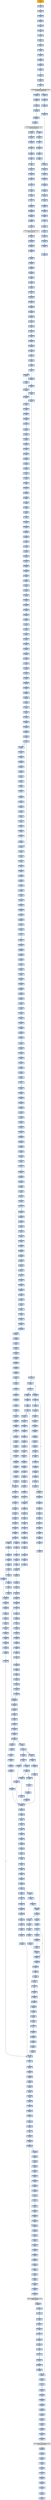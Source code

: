 strict digraph G {
	graph [bgcolor=transparent,
		name=G
	];
	node [color=lightsteelblue,
		fillcolor=lightsteelblue,
		shape=rectangle,
		style=filled
	];
	"0x006bb996"	[label="0x006bb996
movl"];
	"0x006bb99c"	[label="0x006bb99c
incl"];
	"0x006bb996" -> "0x006bb99c"	[color="#000000"];
	"0x006bbe36"	[label="0x006bbe36
movl"];
	"0x006bbe39"	[label="0x006bbe39
movl"];
	"0x006bbe36" -> "0x006bbe39"	[color="#000000"];
	"0x006bb02f"	[label="0x006bb02f
jne"];
	"0x006bb035"	[label="0x006bb035
leal"];
	"0x006bb02f" -> "0x006bb035"	[color="#000000",
		label=F];
	"0x006bba16"	[label="0x006bba16
movb"];
	"0x006bba19"	[label="0x006bba19
movl"];
	"0x006bba16" -> "0x006bba19"	[color="#000000"];
	"0x006bbee9"	[label="0x006bbee9
movl"];
	"0x006bbeec"	[label="0x006bbeec
subl"];
	"0x006bbee9" -> "0x006bbeec"	[color="#000000"];
	GETMODULEHANDLEA_KERNEL32_DLL	[color=lightgrey,
		fillcolor=lightgrey,
		label="GETMODULEHANDLEA_KERNEL32_DLL
GETMODULEHANDLEA"];
	"0x006bb042"	[label="0x006bb042
movl"];
	GETMODULEHANDLEA_KERNEL32_DLL -> "0x006bb042"	[color="#000000"];
	"0x006bb287"	[label="0x006bb287
testl"];
	GETMODULEHANDLEA_KERNEL32_DLL -> "0x006bb287"	[color="#000000"];
	"0x006bb8b3"	[label="0x006bb8b3
movl"];
	"0x006bb8b7"	[label="0x006bb8b7
ja"];
	"0x006bb8b3" -> "0x006bb8b7"	[color="#000000"];
	"0x006bb153"	[label="0x006bb153
popl"];
	"0x006bb154"	[label="0x006bb154
popl"];
	"0x006bb153" -> "0x006bb154"	[color="#000000"];
	"0x006bba96"	[label="0x006bba96
call"];
	"0x006bbcf2"	[label="0x006bbcf2
call"];
	"0x006bba96" -> "0x006bbcf2"	[color="#000000"];
	"0x006bb1c0"	[label="0x006bb1c0
movl"];
	"0x006bb1c6"	[label="0x006bb1c6
subl"];
	"0x006bb1c0" -> "0x006bb1c6"	[color="#000000"];
	"0x006bb0b7"	[label="0x006bb0b7
pushl"];
	"0x006bb0bc"	[label="0x006bb0bc
pushl"];
	"0x006bb0b7" -> "0x006bb0bc"	[color="#000000"];
	"0x006bb986"	[label="0x006bb986
xorl"];
	"0x006bb988"	[label="0x006bb988
movb"];
	"0x006bb986" -> "0x006bb988"	[color="#000000"];
	"0x006bb9c7"	[label="0x006bb9c7
movl"];
	"0x006bb9c9"	[label="0x006bb9c9
movl"];
	"0x006bb9c7" -> "0x006bb9c9"	[color="#000000"];
	"0x006bb7a4"	[label="0x006bb7a4
pushl"];
	"0x006bb7a5"	[label="0x006bb7a5
movl"];
	"0x006bb7a4" -> "0x006bb7a5"	[color="#000000"];
	VIRTUALPROTECT_KERNEL32_DLL	[color=lightgrey,
		fillcolor=lightgrey,
		label="VIRTUALPROTECT_KERNEL32_DLL
VIRTUALPROTECT"];
	"0x006bb3ff"	[label="0x006bb3ff
popl"];
	VIRTUALPROTECT_KERNEL32_DLL -> "0x006bb3ff"	[color="#000000"];
	"0x006bba22"	[label="0x006bba22
cmpl"];
	"0x006bba25"	[label="0x006bba25
sbbl"];
	"0x006bba22" -> "0x006bba25"	[color="#000000"];
	"0x006bb1a8"	[label="0x006bb1a8
movl"];
	"0x006bb1ae"	[label="0x006bb1ae
orl"];
	"0x006bb1a8" -> "0x006bb1ae"	[color="#000000"];
	"0x006bb9c2"	[label="0x006bb9c2
incl"];
	"0x006bb9c3"	[label="0x006bb9c3
movb"];
	"0x006bb9c2" -> "0x006bb9c3"	[color="#000000"];
	"0x006bbaf7"	[label="0x006bbaf7
popl"];
	"0x006bbaf8"	[label="0x006bbaf8
popl"];
	"0x006bbaf7" -> "0x006bbaf8"	[color="#000000"];
	"0x006bbb06"	[label="0x006bbb06
movl"];
	"0x006bbb08"	[label="0x006bbb08
movl"];
	"0x006bbb06" -> "0x006bbb08"	[color="#000000"];
	"0x006bbb74"	[label="0x006bbb74
movl"];
	"0x006bbb76"	[label="0x006bbb76
call"];
	"0x006bbb74" -> "0x006bbb76"	[color="#000000"];
	"0x006bbaab"	[label="0x006bbaab
shll"];
	"0x006bbaad"	[label="0x006bbaad
addl"];
	"0x006bbaab" -> "0x006bbaad"	[color="#000000"];
	"0x006bbee4"	[label="0x006bbee4
movl"];
	"0x006bbee4" -> "0x006bbee9"	[color="#000000"];
	"0x006bb055"	[label="0x006bb055
stosl"];
	"0x006bb056"	[label="0x006bb056
movb"];
	"0x006bb055" -> "0x006bb056"	[color="#000000"];
	"0x006bb949"	[label="0x006bb949
je"];
	"0x006bb95a"	[label="0x006bb95a
movl"];
	"0x006bb949" -> "0x006bb95a"	[color="#000000",
		label=T];
	"0x006bbf57"	[label="0x006bbf57
movl"];
	"0x006bbf5b"	[label="0x006bbf5b
addl"];
	"0x006bbf57" -> "0x006bbf5b"	[color="#000000"];
	"0x006bbaf9"	[label="0x006bbaf9
addl"];
	"0x006bbafe"	[label="0x006bbafe
popl"];
	"0x006bbaf9" -> "0x006bbafe"	[color="#000000"];
	"0x006bb974"	[label="0x006bb974
movl"];
	"0x006bb97a"	[label="0x006bb97a
andl"];
	"0x006bb974" -> "0x006bb97a"	[color="#000000"];
	"0x006bbf82"	[label="0x006bbf82
popl"];
	"0x006bbf83"	[label="0x006bbf83
movb"];
	"0x006bbf82" -> "0x006bbf83"	[color="#000000"];
	"0x006bb7c4"	[label="0x006bb7c4
movl"];
	"0x006bb7c7"	[label="0x006bb7c7
movl"];
	"0x006bb7c4" -> "0x006bb7c7"	[color="#000000"];
	"0x006bbe20"	[label="0x006bbe20
testb"];
	"0x006bbe22"	[label="0x006bbe22
movl"];
	"0x006bbe20" -> "0x006bbe22"	[color="#000000"];
	"0x006bba71"	[label="0x006bba71
movl"];
	"0x006bba75"	[label="0x006bba75
addl"];
	"0x006bba71" -> "0x006bba75"	[color="#000000"];
	VIRTUALFREE_KERNEL32_DLL	[color=lightgrey,
		fillcolor=lightgrey,
		label="VIRTUALFREE_KERNEL32_DLL
VIRTUALFREE"];
	VIRTUALFREE_KERNEL32_DLL -> "0x006bb1a8"	[color="#000000"];
	"0x006bba00"	[label="0x006bba00
andl"];
	"0x006bba05"	[label="0x006bba05
cmpl"];
	"0x006bba00" -> "0x006bba05"	[color="#000000"];
	"0x006bb17c"	[label="0x006bb17c
pushl"];
	"0x006bb181"	[label="0x006bb181
pushl"];
	"0x006bb17c" -> "0x006bb181"	[color="#000000"];
	"0x006bb8e0"	[label="0x006bb8e0
movl"];
	"0x006bb8e6"	[label="0x006bb8e6
shrl"];
	"0x006bb8e0" -> "0x006bb8e6"	[color="#000000"];
	"0x006bb91a"	[label="0x006bb91a
movl"];
	"0x006bb91e"	[label="0x006bb91e
movl"];
	"0x006bb91a" -> "0x006bb91e"	[color="#000000"];
	"0x006bbb6d"	[label="0x006bbb6d
pushl"];
	"0x006bbb6e"	[label="0x006bbb6e
leal"];
	"0x006bbb6d" -> "0x006bbb6e"	[color="#000000"];
	"0x006bbb57"	[label="0x006bbb57
movl"];
	"0x006bbb59"	[label="0x006bbb59
stosb"];
	"0x006bbb57" -> "0x006bbb59"	[color="#000000"];
	"0x006bbb69"	[label="0x006bbb69
pushl"];
	"0x006bbb6a"	[label="0x006bbb6a
movl"];
	"0x006bbb69" -> "0x006bbb6a"	[color="#000000"];
	"0x006bba6f"	[label="0x006bba6f
shrl"];
	"0x006bba6f" -> "0x006bba71"	[color="#000000"];
	"0x006bbb24"	[label="0x006bbb24
movl"];
	"0x006bbb2a"	[label="0x006bbb2a
movl"];
	"0x006bbb24" -> "0x006bbb2a"	[color="#000000"];
	"0x006bbab0"	[label="0x006bbab0
cmpl"];
	"0x006bbab3"	[label="0x006bbab3
jb"];
	"0x006bbab0" -> "0x006bbab3"	[color="#000000"];
	"0x006bbac2"	[label="0x006bbac2
call"];
	"0x006bb80f"	[label="0x006bb80f
movl"];
	"0x006bbac2" -> "0x006bb80f"	[color="#000000"];
	"0x006bbcc3"	[label="0x006bbcc3
jne"];
	"0x006bbccd"	[label="0x006bbccd
movb"];
	"0x006bbcc3" -> "0x006bbccd"	[color="#000000",
		label=T];
	"0x006bbcc5"	[label="0x006bbcc5
incl"];
	"0x006bbcc3" -> "0x006bbcc5"	[color="#000000",
		label=F];
	"0x006bb994"	[label="0x006bb994
movl"];
	"0x006bb994" -> "0x006bb996"	[color="#000000"];
	"0x006bb106"	[label="0x006bb106
jne"];
	"0x006bb155"	[label="0x006bb155
jmp"];
	"0x006bb106" -> "0x006bb155"	[color="#000000",
		label=T];
	"0x006bb108"	[label="0x006bb108
incb"];
	"0x006bb106" -> "0x006bb108"	[color="#000000",
		label=F];
	"0x006bb0a1"	[label="0x006bb0a1
leal"];
	"0x006bb0a7"	[label="0x006bb0a7
cmpl"];
	"0x006bb0a1" -> "0x006bb0a7"	[color="#000000"];
	"0x006bb048"	[label="0x006bb048
movl"];
	"0x006bb04a"	[label="0x006bb04a
leal"];
	"0x006bb048" -> "0x006bb04a"	[color="#000000"];
	"0x006bba20"	[label="0x006bba20
jae"];
	"0x006bba20" -> "0x006bba22"	[color="#000000",
		label=F];
	"0x006bba2c"	[label="0x006bba2c
cmpl"];
	"0x006bba20" -> "0x006bba2c"	[color="#000000",
		label=T];
	"0x006bb7e7"	[label="0x006bb7e7
popl"];
	"0x006bb7e8"	[label="0x006bb7e8
movl"];
	"0x006bb7e7" -> "0x006bb7e8"	[color="#000000"];
	"0x006bb8fa"	[label="0x006bb8fa
movl"];
	"0x006bb8fe"	[label="0x006bb8fe
movl"];
	"0x006bb8fa" -> "0x006bb8fe"	[color="#000000"];
	"0x006bb292"	[label="0x006bb292
movl"];
	"0x006bb298"	[label="0x006bb298
movl"];
	"0x006bb292" -> "0x006bb298"	[color="#000000"];
	"0x006bbce7"	[label="0x006bbce7
popl"];
	"0x006bbce8"	[label="0x006bbce8
movb"];
	"0x006bbce7" -> "0x006bbce8"	[color="#000000"];
	"0x006bba7d"	[label="0x006bba7d
popl"];
	"0x006bba7e"	[label="0x006bba7e
popl"];
	"0x006bba7d" -> "0x006bba7e"	[color="#000000"];
	"0x006bbf1c"	[label="0x006bbf1c
movl"];
	"0x006bbf22"	[label="0x006bbf22
leal"];
	"0x006bbf1c" -> "0x006bbf22"	[color="#000000"];
	"0x006bbec6"	[label="0x006bbec6
movl"];
	"0x006bbec8"	[label="0x006bbec8
cmpl"];
	"0x006bbec6" -> "0x006bbec8"	[color="#000000"];
	"0x006bba85"	[label="0x006bba85
pushl"];
	"0x006bba86"	[label="0x006bba86
pushl"];
	"0x006bba85" -> "0x006bba86"	[color="#000000"];
	"0x006bb8bd"	[label="0x006bb8bd
movl"];
	"0x006bb8b7" -> "0x006bb8bd"	[color="#000000",
		label=F];
	"0x006bb7db"	[label="0x006bb7db
movl"];
	"0x006bb7de"	[label="0x006bb7de
movl"];
	"0x006bb7db" -> "0x006bb7de"	[color="#000000"];
	"0x006bb0b0"	[label="0x006bb0b0
pushl"];
	"0x006bb0b2"	[label="0x006bb0b2
pushl"];
	"0x006bb0b0" -> "0x006bb0b2"	[color="#000000"];
	"0x006bb7ae"	[label="0x006bb7ae
cmpl"];
	"0x006bb7b1"	[label="0x006bb7b1
jb"];
	"0x006bb7ae" -> "0x006bb7b1"	[color="#000000"];
	"0x006bb87e"	[label="0x006bb87e
movl"];
	"0x006bb882"	[label="0x006bb882
movl"];
	"0x006bb87e" -> "0x006bb882"	[color="#000000"];
	"0x006bbf2b"	[label="0x006bbf2b
movl"];
	"0x006bbf31"	[label="0x006bbf31
movl"];
	"0x006bbf2b" -> "0x006bbf31"	[color="#000000"];
	"0x006bbeb2"	[label="0x006bbeb2
movl"];
	"0x006bbeb5"	[label="0x006bbeb5
movl"];
	"0x006bbeb2" -> "0x006bbeb5"	[color="#000000"];
	"0x006bb888"	[label="0x006bb888
movl"];
	"0x006bb88c"	[label="0x006bb88c
xorl"];
	"0x006bb888" -> "0x006bb88c"	[color="#000000"];
	"0x006bbe58"	[label="0x006bbe58
orl"];
	"0x006bbe5a"	[label="0x006bbe5a
movl"];
	"0x006bbe58" -> "0x006bbe5a"	[color="#000000"];
	"0x006bb1ba"	[label="0x006bb1ba
movl"];
	"0x006bb1ba" -> "0x006bb1c0"	[color="#000000"];
	"0x006bb0aa"	[label="0x006bb0aa
je"];
	"0x006bb0a7" -> "0x006bb0aa"	[color="#000000"];
	"0x006bbce5"	[label="0x006bbce5
popl"];
	"0x006bbce6"	[label="0x006bbce6
popl"];
	"0x006bbce5" -> "0x006bbce6"	[color="#000000"];
	"0x006bbf51"	[label="0x006bbf51
movl"];
	"0x006bbf53"	[label="0x006bbf53
cmpl"];
	"0x006bbf51" -> "0x006bbf53"	[color="#000000"];
	"0x006bb2ac"	[label="0x006bb2ac
jne"];
	"0x006bb2b1"	[label="0x006bb2b1
addl"];
	"0x006bb2ac" -> "0x006bb2b1"	[color="#000000",
		label=T];
	"0x006bb7b9"	[label="0x006bb7b9
movl"];
	"0x006bb7bb"	[label="0x006bb7bb
movb"];
	"0x006bb7b9" -> "0x006bb7bb"	[color="#000000"];
	"0x006bb8f4"	[label="0x006bb8f4
movb"];
	"0x006bb8f6"	[label="0x006bb8f6
movl"];
	"0x006bb8f4" -> "0x006bb8f6"	[color="#000000"];
	"0x006bbf63"	[label="0x006bbf63
jmp"];
	"0x006bbf70"	[label="0x006bbf70
cmpl"];
	"0x006bbf63" -> "0x006bbf70"	[color="#000000"];
	"0x006bbb5a"	[label="0x006bbb5a
call"];
	"0x006bbb63"	[label="0x006bbb63
subl"];
	"0x006bbb5a" -> "0x006bbb63"	[color="#000000"];
	"0x006bb2be"	[label="0x006bb2be
addl"];
	"0x006bb2c0"	[label="0x006bb2c0
addl"];
	"0x006bb2be" -> "0x006bb2c0"	[color="#000000"];
	"0x006bb96d"	[label="0x006bb96d
movb"];
	"0x006bb970"	[label="0x006bb970
testb"];
	"0x006bb96d" -> "0x006bb970"	[color="#000000"];
	"0x006bbf3d"	[label="0x006bbf3d
incl"];
	"0x006bbf3e"	[label="0x006bbf3e
leal"];
	"0x006bbf3d" -> "0x006bbf3e"	[color="#000000"];
	"0x006bb89e"	[label="0x006bb89e
leal"];
	"0x006bb8a1"	[label="0x006bb8a1
movl"];
	"0x006bb89e" -> "0x006bb8a1"	[color="#000000"];
	"0x006bb2f1"	[label="0x006bb2f1
jne"];
	"0x006bb365"	[label="0x006bb365
movl"];
	"0x006bb2f1" -> "0x006bb365"	[color="#000000",
		label=T];
	"0x006bb400"	[label="0x006bb400
movl"];
	"0x006bb405"	[label="0x006bb405
pushl"];
	"0x006bb400" -> "0x006bb405"	[color="#000000"];
	"0x006bbcea"	[label="0x006bbcea
popl"];
	"0x006bbce8" -> "0x006bbcea"	[color="#000000"];
	"0x006bb10e"	[label="0x006bb10e
pushl"];
	"0x006bb10f"	[label="0x006bb10f
pushl"];
	"0x006bb10e" -> "0x006bb10f"	[color="#000000"];
	"0x006bbf85"	[label="0x006bbf85
popl"];
	"0x006bbf86"	[label="0x006bbf86
addl"];
	"0x006bbf85" -> "0x006bbf86"	[color="#000000"];
	"0x006bba8b"	[label="0x006bba8b
xorl"];
	"0x006bba8d"	[label="0x006bba8d
leal"];
	"0x006bba8b" -> "0x006bba8d"	[color="#000000"];
	"0x006bb3ff" -> "0x006bb400"	[color="#000000"];
	"0x006bbce3"	[label="0x006bbce3
repz"];
	"0x006bbce3" -> "0x006bbce5"	[color="#000000"];
	"0x006bbb63" -> "0x006bbb69"	[color="#000000"];
	"0x006bb98b"	[label="0x006bb98b
movl"];
	"0x006bb98f"	[label="0x006bb98f
leal"];
	"0x006bb98b" -> "0x006bb98f"	[color="#000000"];
	"0x006bbb43"	[label="0x006bbb43
movl"];
	"0x006bbb49"	[label="0x006bbb49
movl"];
	"0x006bbb43" -> "0x006bbb49"	[color="#000000"];
	"0x006bb726"	[label="0x006bb726
movl"];
	"0x006bb729"	[label="0x006bb729
addl"];
	"0x006bb726" -> "0x006bb729"	[color="#000000"];
	"0x006bb9a1"	[label="0x006bb9a1
popl"];
	"0x006bb9a2"	[label="0x006bb9a2
popl"];
	"0x006bb9a1" -> "0x006bb9a2"	[color="#000000"];
	"0x006bb7d4"	[label="0x006bb7d4
orl"];
	"0x006bb7d6"	[label="0x006bb7d6
movl"];
	"0x006bb7d4" -> "0x006bb7d6"	[color="#000000"];
	"0x006bbe7d"	[label="0x006bbe7d
movl"];
	"0x006bbe80"	[label="0x006bbe80
subl"];
	"0x006bbe7d" -> "0x006bbe80"	[color="#000000"];
	"0x006bb7be"	[label="0x006bb7be
movb"];
	"0x006bb7c2"	[label="0x006bb7c2
movl"];
	"0x006bb7be" -> "0x006bb7c2"	[color="#000000"];
	"0x006bb40c"	[label="0x006bb40c
popl"];
	"0x006bb40d"	[label="0x006bb40d
orl"];
	"0x006bb40c" -> "0x006bb40d"	[color="#000000"];
	"0x006bb04f"	[label="0x006bb04f
call"];
	GETPROCADDRESS_KERNEL32_DLL	[color=lightgrey,
		fillcolor=lightgrey,
		label="GETPROCADDRESS_KERNEL32_DLL
GETPROCADDRESS"];
	"0x006bb04f" -> GETPROCADDRESS_KERNEL32_DLL	[color="#000000"];
	"0x006bbf81"	[label="0x006bbf81
popl"];
	"0x006bbf81" -> "0x006bbf82"	[color="#000000"];
	"0x006bb7e0"	[label="0x006bb7e0
movl"];
	"0x006bb7de" -> "0x006bb7e0"	[color="#000000"];
	"0x006bb2c6"	[label="0x006bb2c6
testl"];
	"0x006bb2c8"	[label="0x006bb2c8
je"];
	"0x006bb2c6" -> "0x006bb2c8"	[color="#000000"];
	"0x006bb001"	[color=lightgrey,
		fillcolor=orange,
		label="0x006bb001
pusha"];
	"0x006bb002"	[label="0x006bb002
call"];
	"0x006bb001" -> "0x006bb002"	[color="#000000"];
	"0x006bbea8"	[label="0x006bbea8
shll"];
	"0x006bbeab"	[label="0x006bbeab
movb"];
	"0x006bbea8" -> "0x006bbeab"	[color="#000000"];
	"0x006bb875"	[label="0x006bb875
movl"];
	"0x006bb877"	[label="0x006bb877
jb"];
	"0x006bb875" -> "0x006bb877"	[color="#000000"];
	"0x006bb9d9"	[label="0x006bb9d9
orl"];
	"0x006bb9db"	[label="0x006bb9db
movl"];
	"0x006bb9d9" -> "0x006bb9db"	[color="#000000"];
	"0x006bb416"	[label="0x006bb416
jne"];
	"0x006bb420"	[label="0x006bb420
pushl"];
	"0x006bb416" -> "0x006bb420"	[color="#000000",
		label=T];
	"0x006bbebc"	[label="0x006bbebc
andl"];
	"0x006bbec1"	[label="0x006bbec1
addl"];
	"0x006bbebc" -> "0x006bbec1"	[color="#000000"];
	"0x006bb022"	[label="0x006bb022
cmpl"];
	"0x006bb029"	[label="0x006bb029
movl"];
	"0x006bb022" -> "0x006bb029"	[color="#000000"];
	"0x006bb0e8"	[label="0x006bb0e8
pushl"];
	"0x006bb0e9"	[label="0x006bb0e9
movl"];
	"0x006bb0e8" -> "0x006bb0e9"	[color="#000000"];
	"0x006bbe82"	[label="0x006bbe82
andl"];
	"0x006bbe80" -> "0x006bbe82"	[color="#000000"];
	"0x006bb406"	[label="0x006bb406
addl"];
	"0x006bb406" -> "0x006bb40c"	[color="#000000"];
	"0x006bb415"	[label="0x006bb415
popa"];
	"0x006bb415" -> "0x006bb416"	[color="#000000"];
	"0x006bbe74"	[label="0x006bbe74
addl"];
	"0x006bbe76"	[label="0x006bbe76
shrl"];
	"0x006bbe74" -> "0x006bbe76"	[color="#000000"];
	"0x006bb11d"	[label="0x006bb11d
xorl"];
	"0x006bb11f"	[label="0x006bb11f
orl"];
	"0x006bb11d" -> "0x006bb11f"	[color="#000000"];
	"0x006bb1b0"	[label="0x006bb1b0
je"];
	"0x006bb1ae" -> "0x006bb1b0"	[color="#000000"];
	"0x006bb72f"	[label="0x006bb72f
ret"];
	"0x006bb101"	[label="0x006bb101
movb"];
	"0x006bb72f" -> "0x006bb101"	[color="#000000"];
	"0x006bbcda"	[label="0x006bbcda
leal"];
	"0x006bbcde"	[label="0x006bbcde
movl"];
	"0x006bbcda" -> "0x006bbcde"	[color="#000000"];
	"0x006bbd38"	[label="0x006bbd38
movl"];
	"0x006bbd3a"	[label="0x006bbd3a
incl"];
	"0x006bbd38" -> "0x006bbd3a"	[color="#000000"];
	"0x006bbf61"	[label="0x006bbf61
movl"];
	"0x006bbf61" -> "0x006bbf63"	[color="#000000"];
	"0x006bb7c2" -> "0x006bb7c4"	[color="#000000"];
	"0x006bba84"	[label="0x006bba84
pushl"];
	"0x006bba84" -> "0x006bba85"	[color="#000000"];
	"0x006bbf55"	[label="0x006bbf55
jb"];
	"0x006bbf53" -> "0x006bbf55"	[color="#000000"];
	"0x006bbef5"	[label="0x006bbef5
addl"];
	"0x006bbef7"	[label="0x006bbef7
cmpl"];
	"0x006bbef5" -> "0x006bbef7"	[color="#000000"];
	"0x006bb015"	[label="0x006bb015
movl"];
	"0x006bb01a"	[label="0x006bb01a
addl"];
	"0x006bb015" -> "0x006bb01a"	[color="#000000"];
	"0x006bbf5d"	[label="0x006bbf5d
movl"];
	"0x006bbf5d" -> "0x006bbf61"	[color="#000000"];
	"0x006bbede"	[label="0x006bbede
subl"];
	"0x006bbee0"	[label="0x006bbee0
addl"];
	"0x006bbede" -> "0x006bbee0"	[color="#000000"];
	"0x006bb7bd"	[label="0x006bb7bd
incl"];
	"0x006bb7bb" -> "0x006bb7bd"	[color="#000000"];
	"0x006bb9a3"	[label="0x006bb9a3
popl"];
	"0x006bb9a2" -> "0x006bb9a3"	[color="#000000"];
	"0x006bb375"	[label="0x006bb375
movl"];
	"0x006bb378"	[label="0x006bb378
movl"];
	"0x006bb375" -> "0x006bb378"	[color="#000000"];
	"0x006bbee2"	[label="0x006bbee2
shrl"];
	"0x006bbee2" -> "0x006bbee4"	[color="#000000"];
	"0x006bba7f"	[label="0x006bba7f
movl"];
	"0x006bba82"	[label="0x006bba82
popl"];
	"0x006bba7f" -> "0x006bba82"	[color="#000000"];
	"0x006bb7d9"	[label="0x006bb7d9
addl"];
	"0x006bb7d9" -> "0x006bb7db"	[color="#000000"];
	"0x006bb37b"	[label="0x006bb37b
addl"];
	"0x006bb37e"	[label="0x006bb37e
movl"];
	"0x006bb37b" -> "0x006bb37e"	[color="#000000"];
	"0x006bb26f"	[label="0x006bb26f
addl"];
	"0x006bb271"	[label="0x006bb271
movl"];
	"0x006bb26f" -> "0x006bb271"	[color="#000000"];
	"0x006bbe42"	[label="0x006bbe42
movb"];
	"0x006bbe46"	[label="0x006bbe46
movl"];
	"0x006bbe42" -> "0x006bbe46"	[color="#000000"];
	"0x006bb872"	[label="0x006bb872
incl"];
	"0x006bb873"	[label="0x006bb873
cmpl"];
	"0x006bb872" -> "0x006bb873"	[color="#000000"];
	"0x006bb274"	[label="0x006bb274
testl"];
	"0x006bb276"	[label="0x006bb276
je"];
	"0x006bb274" -> "0x006bb276"	[color="#000000"];
	"0x006bbb9d"	[label="0x006bbb9d
cmpl"];
	"0x006bbba0"	[label="0x006bbba0
jb"];
	"0x006bbb9d" -> "0x006bbba0"	[color="#000000"];
	"0x006bb93d"	[label="0x006bb93d
jge"];
	"0x006bb943"	[label="0x006bb943
cmpl"];
	"0x006bb93d" -> "0x006bb943"	[color="#000000",
		label=F];
	"0x006bb853"	[label="0x006bb853
repz"];
	"0x006bb855"	[label="0x006bb855
movl"];
	"0x006bb853" -> "0x006bb855"	[color="#000000"];
	"0x006bbbc7"	[label="0x006bbbc7
call"];
	"0x006bb9b0"	[label="0x006bb9b0
pushl"];
	"0x006bbbc7" -> "0x006bb9b0"	[color="#000000"];
	"0x006bbbb4"	[label="0x006bbbb4
testb"];
	"0x006bbbb6"	[label="0x006bbbb6
jne"];
	"0x006bbbb4" -> "0x006bbbb6"	[color="#000000"];
	"0x006bbe49"	[label="0x006bbe49
movl"];
	"0x006bbe46" -> "0x006bbe49"	[color="#000000"];
	"0x006bba42"	[label="0x006bba42
jmp"];
	"0x006bba58"	[label="0x006bba58
movl"];
	"0x006bba42" -> "0x006bba58"	[color="#000000"];
	"0x006bb03b"	[label="0x006bb03b
pushl"];
	"0x006bb035" -> "0x006bb03b"	[color="#000000"];
	"0x006bb7b3"	[label="0x006bb7b3
pushl"];
	"0x006bb7b4"	[label="0x006bb7b4
movl"];
	"0x006bb7b3" -> "0x006bb7b4"	[color="#000000"];
	"0x006bb99f"	[label="0x006bb99f
jb"];
	"0x006bb99f" -> "0x006bb9a1"	[color="#000000",
		label=F];
	"0x006bb00b"	[label="0x006bb00b
incl"];
	"0x006bb00c"	[label="0x006bb00c
pushl"];
	"0x006bb00b" -> "0x006bb00c"	[color="#000000"];
	"0x006bb373"	[label="0x006bb373
movl"];
	"0x006bb2c8" -> "0x006bb373"	[color="#000000",
		label=T];
	"0x006bbb32"	[label="0x006bbb32
movl"];
	"0x006bbb37"	[label="0x006bbb37
movl"];
	"0x006bbb32" -> "0x006bbb37"	[color="#000000"];
	"0x006bbf7e"	[label="0x006bbf7e
movl"];
	"0x006bbf80"	[label="0x006bbf80
popl"];
	"0x006bbf7e" -> "0x006bbf80"	[color="#000000"];
	"0x006bbf37"	[label="0x006bbf37
movl"];
	"0x006bbf31" -> "0x006bbf37"	[color="#000000"];
	"0x006bba65"	[label="0x006bba65
movl"];
	"0x006bba6a"	[label="0x006bba6a
subl"];
	"0x006bba65" -> "0x006bba6a"	[color="#000000"];
	"0x006bbcc9"	[label="0x006bbcc9
jb"];
	"0x006bbccb"	[label="0x006bbccb
jmp"];
	"0x006bbcc9" -> "0x006bbccb"	[color="#000000",
		label=F];
	"0x006bb1b0" -> "0x006bb1ba"	[color="#000000",
		label=T];
	"0x006bb6eb"	[label="0x006bb6eb
pushl"];
	"0x006bb6ec"	[label="0x006bb6ec
leal"];
	"0x006bb6eb" -> "0x006bb6ec"	[color="#000000"];
	"0x006bb095"	[label="0x006bb095
je"];
	"0x006bb095" -> "0x006bb0a1"	[color="#000000",
		label=T];
	"0x006bb17b"	[label="0x006bb17b
popl"];
	"0x006bb17b" -> "0x006bb17c"	[color="#000000"];
	"0x006bbe50"	[label="0x006bbe50
andl"];
	"0x006bbe55"	[label="0x006bbe55
addl"];
	"0x006bbe50" -> "0x006bbe55"	[color="#000000"];
	"0x006bbe4c"	[label="0x006bbe4c
movl"];
	"0x006bbe4c" -> "0x006bbe50"	[color="#000000"];
	"0x006bbf6e"	[label="0x006bbf6e
je"];
	"0x006bbf6e" -> "0x006bbf70"	[color="#000000",
		label=F];
	"0x006bb154" -> "0x006bb155"	[color="#000000"];
	"0x006bbab5"	[label="0x006bbab5
movl"];
	"0x006bbab9"	[label="0x006bbab9
leal"];
	"0x006bbab5" -> "0x006bbab9"	[color="#000000"];
	"0x006bb394"	[label="0x006bb394
pushl"];
	"0x006bb395"	[label="0x006bb395
pushl"];
	"0x006bb394" -> "0x006bb395"	[color="#000000"];
	"0x006bbeee"	[label="0x006bbeee
andl"];
	"0x006bbef3"	[label="0x006bbef3
shrl"];
	"0x006bbeee" -> "0x006bbef3"	[color="#000000"];
	"0x006bbf6c"	[label="0x006bbf6c
testb"];
	"0x006bbf6c" -> "0x006bbf6e"	[color="#000000"];
	"0x006bb271" -> "0x006bb274"	[color="#000000"];
	"0x006bb243"	[label="0x006bb243
movl"];
	"0x006bb249"	[label="0x006bb249
movl"];
	"0x006bb243" -> "0x006bb249"	[color="#000000"];
	"0x006bb918"	[label="0x006bb918
repz"];
	"0x006bb918" -> "0x006bb91a"	[color="#000000"];
	"0x006bbaaf"	[label="0x006bbaaf
incl"];
	"0x006bbaaf" -> "0x006bbab0"	[color="#000000"];
	"0x006bbf43"	[label="0x006bbf43
movl"];
	"0x006bbf45"	[label="0x006bbf45
jae"];
	"0x006bbf43" -> "0x006bbf45"	[color="#000000"];
	"0x006bbb3d"	[label="0x006bbb3d
movl"];
	"0x006bbb37" -> "0x006bbb3d"	[color="#000000"];
	"0x006bbf89"	[label="0x006bbf89
ret"];
	"0x006bb718"	[label="0x006bb718
testb"];
	"0x006bbf89" -> "0x006bb718"	[color="#000000"];
	"0x006bb7fd"	[label="0x006bb7fd
andl"];
	"0x006bb802"	[label="0x006bb802
shrl"];
	"0x006bb7fd" -> "0x006bb802"	[color="#000000"];
	"0x006bb806"	[label="0x006bb806
popl"];
	"0x006bb807"	[label="0x006bb807
movl"];
	"0x006bb806" -> "0x006bb807"	[color="#000000"];
	"0x006bbe3c"	[label="0x006bbe3c
shll"];
	"0x006bbe3f"	[label="0x006bbe3f
movb"];
	"0x006bbe3c" -> "0x006bbe3f"	[color="#000000"];
	"0x006bbf4c"	[label="0x006bbf4c
movb"];
	"0x006bbf4e"	[label="0x006bbf4e
movb"];
	"0x006bbf4c" -> "0x006bbf4e"	[color="#000000"];
	"0x006bb8e9"	[label="0x006bb8e9
movl"];
	"0x006bb8eb"	[label="0x006bb8eb
andl"];
	"0x006bb8e9" -> "0x006bb8eb"	[color="#000000"];
	"0x006bbe34"	[label="0x006bbe34
jb"];
	"0x006bbe34" -> "0x006bbe36"	[color="#000000",
		label=F];
	"0x006bbe67"	[label="0x006bbe67
movl"];
	"0x006bbe34" -> "0x006bbe67"	[color="#000000",
		label=T];
	"0x006bb405" -> "0x006bb406"	[color="#000000"];
	"0x006bbecb"	[label="0x006bbecb
movl"];
	"0x006bbec8" -> "0x006bbecb"	[color="#000000"];
	"0x006bb6dc"	[label="0x006bb6dc
movl"];
	"0x006bb6e3"	[label="0x006bb6e3
movl"];
	"0x006bb6dc" -> "0x006bb6e3"	[color="#000000"];
	"0x006bbf03"	[label="0x006bbf03
testl"];
	"0x006bbf05"	[label="0x006bbf05
je"];
	"0x006bbf03" -> "0x006bbf05"	[color="#000000"];
	"0x006bbd32"	[label="0x006bbd32
jae"];
	"0x006bbd34"	[label="0x006bbd34
movl"];
	"0x006bbd32" -> "0x006bbd34"	[color="#000000",
		label=F];
	"0x006bbea2"	[label="0x006bbea2
movl"];
	"0x006bbea5"	[label="0x006bbea5
movl"];
	"0x006bbea2" -> "0x006bbea5"	[color="#000000"];
	"0x006bbd36"	[label="0x006bbd36
movb"];
	"0x006bbd36" -> "0x006bbd38"	[color="#000000"];
	"0x006bb845"	[label="0x006bb845
movl"];
	"0x006bb84b"	[label="0x006bb84b
xorl"];
	"0x006bb845" -> "0x006bb84b"	[color="#000000"];
	"0x006bba07"	[label="0x006bba07
jae"];
	"0x006bba05" -> "0x006bba07"	[color="#000000"];
	"0x006bbe6d"	[label="0x006bbe6d
movl"];
	"0x006bbe72"	[label="0x006bbe72
subl"];
	"0x006bbe6d" -> "0x006bbe72"	[color="#000000"];
	"0x006bb1c8"	[label="0x006bb1c8
je"];
	"0x006bb1c6" -> "0x006bb1c8"	[color="#000000"];
	"0x006bb0f1"	[label="0x006bb0f1
pushl"];
	"0x006bb0f7"	[label="0x006bb0f7
pushl"];
	"0x006bb0f1" -> "0x006bb0f7"	[color="#000000"];
	"0x006bb7fb"	[label="0x006bb7fb
subl"];
	"0x006bb7fb" -> "0x006bb7fd"	[color="#000000"];
	"0x006bbeb8"	[label="0x006bbeb8
movl"];
	"0x006bbeb5" -> "0x006bbeb8"	[color="#000000"];
	"0x006bbe1f"	[label="0x006bbe1f
popl"];
	"0x006bbe1f" -> "0x006bbe20"	[color="#000000"];
	"0x006bb8a9"	[label="0x006bb8a9
shll"];
	"0x006bb8ab"	[label="0x006bb8ab
addl"];
	"0x006bb8a9" -> "0x006bb8ab"	[color="#000000"];
	"0x006bba5d"	[label="0x006bba5d
addl"];
	"0x006bba5f"	[label="0x006bba5f
movl"];
	"0x006bba5d" -> "0x006bba5f"	[color="#000000"];
	"0x006bbeb8" -> "0x006bbebc"	[color="#000000"];
	"0x006bb05b"	[label="0x006bb05b
cmpb"];
	"0x006bb05d"	[label="0x006bb05d
jne"];
	"0x006bb05b" -> "0x006bb05d"	[color="#000000"];
	"0x006bb36e"	[label="0x006bb36e
jmp"];
	"0x006bb2a2"	[label="0x006bb2a2
movl"];
	"0x006bb36e" -> "0x006bb2a2"	[color="#000000"];
	"0x006bbca5"	[label="0x006bbca5
jne"];
	"0x006bbcb2"	[label="0x006bbcb2
movb"];
	"0x006bbca5" -> "0x006bbcb2"	[color="#000000",
		label=T];
	"0x006bb6f0"	[label="0x006bb6f0
call"];
	"0x006bb6ec" -> "0x006bb6f0"	[color="#000000"];
	"0x006bb7f2"	[label="0x006bb7f2
subl"];
	"0x006bb7f4"	[label="0x006bb7f4
shrl"];
	"0x006bb7f2" -> "0x006bb7f4"	[color="#000000"];
	"0x006bbe5c"	[label="0x006bbe5c
cmpl"];
	"0x006bbe5f"	[label="0x006bbe5f
movl"];
	"0x006bbe5c" -> "0x006bbe5f"	[color="#000000"];
	"0x006bbe2b"	[label="0x006bbe2b
movl"];
	"0x006bbe2e"	[label="0x006bbe2e
leal"];
	"0x006bbe2b" -> "0x006bbe2e"	[color="#000000"];
	"0x006bbefc"	[label="0x006bbefc
movl"];
	"0x006bbefc" -> "0x006bbf03"	[color="#000000"];
	"0x006bbb76" -> "0x006bb7a4"	[color="#000000"];
	"0x006bb9a7"	[label="0x006bb9a7
addl"];
	"0x006bb9ad"	[label="0x006bb9ad
ret"];
	"0x006bb9a7" -> "0x006bb9ad"	[color="#000000"];
	"0x006bba27"	[label="0x006bba27
addl"];
	"0x006bba2a"	[label="0x006bba2a
jmp"];
	"0x006bba27" -> "0x006bba2a"	[color="#000000"];
	"0x006bb972"	[label="0x006bb972
je"];
	"0x006bb972" -> "0x006bb996"	[color="#000000",
		label=T];
	"0x006bb972" -> "0x006bb974"	[color="#000000",
		label=F];
	"0x006bbb30"	[label="0x006bbb30
xorl"];
	"0x006bbb2a" -> "0x006bbb30"	[color="#000000"];
	"0x006bb7f6"	[label="0x006bb7f6
movl"];
	"0x006bb7f4" -> "0x006bb7f6"	[color="#000000"];
	"0x006bb915"	[label="0x006bb915
andl"];
	"0x006bb915" -> "0x006bb918"	[color="#000000"];
	"0x006bb00d"	[label="0x006bb00d
ret"];
	"0x006bb00c" -> "0x006bb00d"	[color="#000000"];
	"0x006bb169"	[label="0x006bb169
movl"];
	"0x006bb16f"	[label="0x006bb16f
sarl"];
	"0x006bb169" -> "0x006bb16f"	[color="#000000"];
	"0x006bbf07"	[label="0x006bbf07
movl"];
	"0x006bbf05" -> "0x006bbf07"	[color="#000000",
		label=F];
	"0x006bbf05" -> "0x006bbf37"	[color="#000000",
		label=T];
	"0x006bbee0" -> "0x006bbee2"	[color="#000000"];
	"0x006bb008"	[label="0x006bb008
jmp"];
	"0x006bb00e"	[label="0x006bb00e
call"];
	"0x006bb008" -> "0x006bb00e"	[color="#000000"];
	"0x006bb840"	[label="0x006bb840
movl"];
	"0x006bb840" -> "0x006bb845"	[color="#000000"];
	"0x006bb2c0" -> "0x006bb2c6"	[color="#000000"];
	"0x006bbe29"	[label="0x006bbe29
jb"];
	"0x006bbe29" -> "0x006bbe2b"	[color="#000000",
		label=F];
	"0x006bbe9c"	[label="0x006bbe9c
cmpl"];
	"0x006bbe29" -> "0x006bbe9c"	[color="#000000",
		label=T];
	"0x006bbceb"	[label="0x006bbceb
addl"];
	"0x006bbcf1"	[label="0x006bbcf1
ret"];
	"0x006bbceb" -> "0x006bbcf1"	[color="#000000"];
	"0x006bbb4f"	[label="0x006bbb4f
movl"];
	"0x006bbb49" -> "0x006bbb4f"	[color="#000000"];
	"0x006bbf49"	[label="0x006bbf49
subl"];
	"0x006bbf4b"	[label="0x006bbf4b
incl"];
	"0x006bbf49" -> "0x006bbf4b"	[color="#000000"];
	"0x006bbca3"	[label="0x006bbca3
testb"];
	"0x006bbca3" -> "0x006bbca5"	[color="#000000"];
	"0x006bb970" -> "0x006bb972"	[color="#000000"];
	"0x006bbcd4"	[label="0x006bbcd4
movl"];
	"0x006bbcd4" -> "0x006bbcda"	[color="#000000"];
	"0x006bb9e6"	[label="0x006bb9e6
movl"];
	"0x006bb9e9"	[label="0x006bb9e9
cmpl"];
	"0x006bb9e6" -> "0x006bb9e9"	[color="#000000"];
	"0x006bba14"	[label="0x006bba14
xorl"];
	"0x006bba14" -> "0x006bba16"	[color="#000000"];
	"0x006bba93"	[label="0x006bba93
movl"];
	"0x006bba8d" -> "0x006bba93"	[color="#000000"];
	"0x006bb85c"	[label="0x006bb85c
cmpl"];
	"0x006bb85e"	[label="0x006bb85e
movl"];
	"0x006bb85c" -> "0x006bb85e"	[color="#000000"];
	"0x006bb8f8"	[label="0x006bb8f8
movb"];
	"0x006bb8f6" -> "0x006bb8f8"	[color="#000000"];
	"0x006bbef3" -> "0x006bbef5"	[color="#000000"];
	"0x006bb931"	[label="0x006bb931
movl"];
	"0x006bb935"	[label="0x006bb935
movl"];
	"0x006bb931" -> "0x006bb935"	[color="#000000"];
	"0x006bbf4b" -> "0x006bbf4c"	[color="#000000"];
	"0x006bb831"	[label="0x006bb831
ret"];
	"0x006bbaf1"	[label="0x006bbaf1
movl"];
	"0x006bb831" -> "0x006bbaf1"	[color="#000000"];
	"0x006bbe62"	[label="0x006bbe62
movl"];
	"0x006bbe65"	[label="0x006bbe65
jae"];
	"0x006bbe62" -> "0x006bbe65"	[color="#000000"];
	"0x006bb6ea"	[label="0x006bb6ea
pushl"];
	"0x006bb6e3" -> "0x006bb6ea"	[color="#000000"];
	"0x006bb0fa"	[label="0x006bb0fa
pushl"];
	"0x006bb0fb"	[label="0x006bb0fb
pushl"];
	"0x006bb0fa" -> "0x006bb0fb"	[color="#000000"];
	"0x006bbe39" -> "0x006bbe3c"	[color="#000000"];
	"0x006bb042" -> "0x006bb048"	[color="#000000"];
	"0x006bba2f"	[label="0x006bba2f
jae"];
	"0x006bba2c" -> "0x006bba2f"	[color="#000000"];
	"0x006bba9b"	[label="0x006bba9b
movb"];
	"0x006bbaa2"	[label="0x006bbaa2
popl"];
	"0x006bba9b" -> "0x006bbaa2"	[color="#000000"];
	"0x006bb900"	[label="0x006bb900
movl"];
	"0x006bb8fe" -> "0x006bb900"	[color="#000000"];
	"0x006bbd3b"	[label="0x006bbd3b
incl"];
	"0x006bbd3a" -> "0x006bbd3b"	[color="#000000"];
	"0x006bbb72"	[label="0x006bbb72
pushl"];
	"0x006bbb72" -> "0x006bbb74"	[color="#000000"];
	"0x006bb86d"	[label="0x006bb86d
leal"];
	"0x006bb871"	[label="0x006bb871
incl"];
	"0x006bb86d" -> "0x006bb871"	[color="#000000"];
	"0x006bb289"	[label="0x006bb289
jne"];
	"0x006bb287" -> "0x006bb289"	[color="#000000"];
	"0x006bbefa"	[label="0x006bbefa
jae"];
	"0x006bbef7" -> "0x006bbefa"	[color="#000000"];
	"0x006bba89"	[label="0x006bba89
xorl"];
	"0x006bba89" -> "0x006bba8b"	[color="#000000"];
	"0x006bb8c7"	[label="0x006bb8c7
addl"];
	"0x006bb8c9"	[label="0x006bb8c9
cmpl"];
	"0x006bb8c7" -> "0x006bb8c9"	[color="#000000"];
	"0x006bbe88"	[label="0x006bbe88
shrl"];
	"0x006bbe8a"	[label="0x006bbe8a
leal"];
	"0x006bbe88" -> "0x006bbe8a"	[color="#000000"];
	"0x006bb01c"	[label="0x006bb01c
subl"];
	"0x006bb01c" -> "0x006bb022"	[color="#000000"];
	"0x006bbead"	[label="0x006bbead
incl"];
	"0x006bbeab" -> "0x006bbead"	[color="#000000"];
	"0x006bb80a"	[label="0x006bb80a
popl"];
	"0x006bb807" -> "0x006bb80a"	[color="#000000"];
	"0x006bbf83" -> "0x006bbf85"	[color="#000000"];
	"0x006bb269"	[label="0x006bb269
movl"];
	"0x006bb269" -> "0x006bb26f"	[color="#000000"];
	"0x006bb83b"	[label="0x006bb83b
pushl"];
	"0x006bb83c"	[label="0x006bb83c
pushl"];
	"0x006bb83b" -> "0x006bb83c"	[color="#000000"];
	"0x006bba95"	[label="0x006bba95
pushl"];
	"0x006bba95" -> "0x006bba96"	[color="#000000"];
	"0x006bb014"	[label="0x006bb014
popl"];
	"0x006bb00e" -> "0x006bb014"	[color="#000000"];
	"0x006bb05f"	[label="0x006bb05f
leal"];
	"0x006bb062"	[label="0x006bb062
jmp"];
	"0x006bb05f" -> "0x006bb062"	[color="#000000"];
	"0x006bb39e"	[label="0x006bb39e
call"];
	"0x006bb39e" -> VIRTUALPROTECT_KERNEL32_DLL	[color="#000000"];
	"0x006bb885"	[label="0x006bb885
movl"];
	"0x006bb882" -> "0x006bb885"	[color="#000000"];
	"0x006bbb9c"	[label="0x006bbb9c
incl"];
	"0x006bbb9c" -> "0x006bbb9d"	[color="#000000"];
	"0x006bb04e"	[label="0x006bb04e
pushl"];
	"0x006bb04e" -> "0x006bb04f"	[color="#000000"];
	"0x006bbcc6"	[label="0x006bbcc6
cmpl"];
	"0x006bbcc6" -> "0x006bbcc9"	[color="#000000"];
	"0x006bb15f"	[label="0x006bb15f
movl"];
	"0x006bb155" -> "0x006bb15f"	[color="#000000"];
	"0x006bba38"	[label="0x006bba38
cmpl"];
	"0x006bba3b"	[label="0x006bba3b
jae"];
	"0x006bba38" -> "0x006bba3b"	[color="#000000"];
	"0x006bbe6a"	[label="0x006bbe6a
movl"];
	"0x006bbe67" -> "0x006bbe6a"	[color="#000000"];
	"0x006bb97f"	[label="0x006bb97f
movl"];
	"0x006bb983"	[label="0x006bb983
movl"];
	"0x006bb97f" -> "0x006bb983"	[color="#000000"];
	"0x006bb8dc"	[label="0x006bb8dc
movl"];
	"0x006bb8dc" -> "0x006bb8e0"	[color="#000000"];
	"0x006bb99d"	[label="0x006bb99d
cmpl"];
	"0x006bb99d" -> "0x006bb99f"	[color="#000000"];
	"0x006bbf80" -> "0x006bbf81"	[color="#000000"];
	"0x006bb9b1"	[label="0x006bb9b1
pushl"];
	"0x006bb9b2"	[label="0x006bb9b2
pushl"];
	"0x006bb9b1" -> "0x006bb9b2"	[color="#000000"];
	"0x006bb9e1"	[label="0x006bb9e1
movl"];
	"0x006bb9e4"	[label="0x006bb9e4
movl"];
	"0x006bb9e1" -> "0x006bb9e4"	[color="#000000"];
	"0x006bb9be"	[label="0x006bb9be
movl"];
	"0x006bb9c0"	[label="0x006bb9c0
movb"];
	"0x006bb9be" -> "0x006bb9c0"	[color="#000000"];
	"0x006bbe31"	[label="0x006bbe31
cmpl"];
	"0x006bbe31" -> "0x006bbe34"	[color="#000000"];
	"0x006bbe6a" -> "0x006bbe6d"	[color="#000000"];
	"0x006bb9fd"	[label="0x006bb9fd
movl"];
	"0x006bb9fd" -> "0x006bba00"	[color="#000000"];
	"0x006bbd3e"	[label="0x006bbd3e
movl"];
	"0x006bbd42"	[label="0x006bbd42
jmp"];
	"0x006bbd3e" -> "0x006bbd42"	[color="#000000"];
	"0x006bbf55" -> "0x006bbf57"	[color="#000000",
		label=F];
	"0x006bba87"	[label="0x006bba87
movl"];
	"0x006bba86" -> "0x006bba87"	[color="#000000"];
	"0x006bb8c4"	[label="0x006bb8c4
movl"];
	"0x006bb8c4" -> "0x006bb8c7"	[color="#000000"];
	"0x006bb993"	[label="0x006bb993
incl"];
	"0x006bb98f" -> "0x006bb993"	[color="#000000"];
	"0x006bbaff"	[label="0x006bbaff
ret"];
	"0x006bbafe" -> "0x006bbaff"	[color="#000000"];
	"0x006bbcde" -> "0x006bbce3"	[color="#000000"];
	"0x006bb9cc"	[label="0x006bb9cc
movl"];
	"0x006bb9d0"	[label="0x006bb9d0
shll"];
	"0x006bb9cc" -> "0x006bb9d0"	[color="#000000"];
	"0x006bb0be"	[label="0x006bb0be
call"];
	VIRTUALALLOC_KERNEL32_DLL	[color=lightgrey,
		fillcolor=lightgrey,
		label="VIRTUALALLOC_KERNEL32_DLL
VIRTUALALLOC"];
	"0x006bb0be" -> VIRTUALALLOC_KERNEL32_DLL	[color="#000000"];
	"0x006bbb0f"	[label="0x006bbb0f
leal"];
	"0x006bbb12"	[label="0x006bbb12
movl"];
	"0x006bbb0f" -> "0x006bbb12"	[color="#000000"];
	"0x006bb367"	[label="0x006bb367
addl"];
	"0x006bb367" -> "0x006bb36e"	[color="#000000"];
	"0x006bb729" -> "0x006bb72f"	[color="#000000"];
	"0x006bb0eb"	[label="0x006bb0eb
addl"];
	"0x006bb0e9" -> "0x006bb0eb"	[color="#000000"];
	"0x006bb8f0"	[label="0x006bb8f0
subl"];
	"0x006bb8eb" -> "0x006bb8f0"	[color="#000000"];
	"0x006bb83d"	[label="0x006bb83d
movl"];
	"0x006bb83c" -> "0x006bb83d"	[color="#000000"];
	"0x006bb8d5"	[label="0x006bb8d5
movl"];
	"0x006bb8d8"	[label="0x006bb8d8
movl"];
	"0x006bb8d5" -> "0x006bb8d8"	[color="#000000"];
	"0x006bb251"	[label="0x006bb251
je"];
	"0x006bb264"	[label="0x006bb264
movl"];
	"0x006bb251" -> "0x006bb264"	[color="#000000",
		label=T];
	"0x006bba3d"	[label="0x006bba3d
movl"];
	"0x006bba3b" -> "0x006bba3d"	[color="#000000",
		label=F];
	"0x006bba44"	[label="0x006bba44
cmpl"];
	"0x006bba3b" -> "0x006bba44"	[color="#000000",
		label=T];
	"0x006bb2f0"	[label="0x006bb2f0
popl"];
	"0x006bb2f0" -> "0x006bb2f1"	[color="#000000"];
	"0x006bb183"	[label="0x006bb183
pushl"];
	"0x006bb181" -> "0x006bb183"	[color="#000000"];
	"0x006bbf0d"	[label="0x006bbf0d
movl"];
	"0x006bbf07" -> "0x006bbf0d"	[color="#000000"];
	"0x006bb869"	[label="0x006bb869
movl"];
	"0x006bb869" -> "0x006bb86d"	[color="#000000"];
	"0x006bb110"	[label="0x006bb110
pushl"];
	"0x006bb111"	[label="0x006bb111
pushl"];
	"0x006bb110" -> "0x006bb111"	[color="#000000"];
	"0x006bb988" -> "0x006bb98b"	[color="#000000"];
	"0x006bba93" -> "0x006bba95"	[color="#000000"];
	"0x006bb6cc"	[label="0x006bb6cc
subl"];
	"0x006bb6d2"	[label="0x006bb6d2
leal"];
	"0x006bb6cc" -> "0x006bb6d2"	[color="#000000"];
	"0x006bba2a" -> "0x006bba58"	[color="#000000"];
	"0x006bba6c"	[label="0x006bba6c
subl"];
	"0x006bba6a" -> "0x006bba6c"	[color="#000000"];
	"0x006bb114"	[label="0x006bb114
subl"];
	"0x006bb117"	[label="0x006bb117
movl"];
	"0x006bb114" -> "0x006bb117"	[color="#000000"];
	"0x006bb398"	[label="0x006bb398
pushl"];
	"0x006bb39a"	[label="0x006bb39a
pushl"];
	"0x006bb398" -> "0x006bb39a"	[color="#000000"];
	"0x006bbb0d"	[label="0x006bbb0d
movl"];
	"0x006bbb0d" -> "0x006bbb0f"	[color="#000000"];
	"0x006bbea0"	[label="0x006bbea0
jb"];
	"0x006bbe9c" -> "0x006bbea0"	[color="#000000"];
	"0x006bb176"	[label="0x006bb176
andl"];
	"0x006bb179"	[label="0x006bb179
repz"];
	"0x006bb176" -> "0x006bb179"	[color="#000000"];
	"0x006bb00a"	[label="0x006bb00a
popl"];
	"0x006bb002" -> "0x006bb00a"	[color="#000000"];
	"0x006bb2b3"	[label="0x006bb2b3
addl"];
	"0x006bb2b1" -> "0x006bb2b3"	[color="#000000"];
	"0x006bbf47"	[label="0x006bbf47
movl"];
	"0x006bbf47" -> "0x006bbf49"	[color="#000000"];
	"0x006bb39d"	[label="0x006bb39d
pushl"];
	"0x006bb39a" -> "0x006bb39d"	[color="#000000"];
	"0x006bb121"	[label="0x006bb121
je"];
	"0x006bb11f" -> "0x006bb121"	[color="#000000"];
	"0x006bb7a7"	[label="0x006bb7a7
pushl"];
	"0x006bb7a8"	[label="0x006bb7a8
movl"];
	"0x006bb7a7" -> "0x006bb7a8"	[color="#000000"];
	"0x006bb112"	[label="0x006bb112
movl"];
	"0x006bb112" -> "0x006bb114"	[color="#000000"];
	"0x006bb851"	[label="0x006bb851
xorl"];
	"0x006bb851" -> "0x006bb853"	[color="#000000"];
	"0x006bba1b"	[label="0x006bba1b
jmp"];
	"0x006bba1b" -> "0x006bba58"	[color="#000000"];
	"0x006bb8a5"	[label="0x006bb8a5
movl"];
	"0x006bb8a1" -> "0x006bb8a5"	[color="#000000"];
	"0x006bb7cb"	[label="0x006bb7cb
shll"];
	"0x006bb7ce"	[label="0x006bb7ce
andl"];
	"0x006bb7cb" -> "0x006bb7ce"	[color="#000000"];
	"0x006bb962"	[label="0x006bb962
testl"];
	"0x006bb964"	[label="0x006bb964
jbe"];
	"0x006bb962" -> "0x006bb964"	[color="#000000"];
	"0x006bb907"	[label="0x006bb907
movw"];
	"0x006bb90a"	[label="0x006bb90a
shrl"];
	"0x006bb907" -> "0x006bb90a"	[color="#000000"];
	"0x006bb904"	[label="0x006bb904
shll"];
	"0x006bb900" -> "0x006bb904"	[color="#000000"];
	"0x006bb99c" -> "0x006bb99d"	[color="#000000"];
	"0x006bbd2d"	[label="0x006bbd2d
cmpl"];
	"0x006bbd2d" -> "0x006bbd32"	[color="#000000"];
	"0x006bbba2"	[label="0x006bbba2
leal"];
	"0x006bbba8"	[label="0x006bbba8
leal"];
	"0x006bbba2" -> "0x006bbba8"	[color="#000000"];
	"0x006bb9ee"	[label="0x006bb9ee
movl"];
	"0x006bb9f1"	[label="0x006bb9f1
movl"];
	"0x006bb9ee" -> "0x006bb9f1"	[color="#000000"];
	"0x006bbaa3"	[label="0x006bbaa3
movl"];
	"0x006bbaa8"	[label="0x006bbaa8
addl"];
	"0x006bbaa3" -> "0x006bbaa8"	[color="#000000"];
	"0x006bb0aa" -> "0x006bb0b0"	[color="#000000",
		label=F];
	"0x006bb111" -> "0x006bb112"	[color="#000000"];
	"0x006bb826"	[label="0x006bb826
movl"];
	"0x006bb82c"	[label="0x006bb82c
addl"];
	"0x006bb826" -> "0x006bb82c"	[color="#000000"];
	"0x006bb983" -> "0x006bb986"	[color="#000000"];
	"0x006bb89a"	[label="0x006bb89a
movl"];
	"0x006bb89a" -> "0x006bb89e"	[color="#000000"];
	"0x006bbe41"	[label="0x006bbe41
incl"];
	"0x006bbe3f" -> "0x006bbe41"	[color="#000000"];
	"0x006bb7eb"	[label="0x006bb7eb
movl"];
	"0x006bb7e8" -> "0x006bb7eb"	[color="#000000"];
	"0x006bb81d"	[label="0x006bb81d
movl"];
	"0x006bb823"	[label="0x006bb823
leal"];
	"0x006bb81d" -> "0x006bb823"	[color="#000000"];
	"0x006bb88e"	[label="0x006bb88e
movl"];
	"0x006bb892"	[label="0x006bb892
movl"];
	"0x006bb88e" -> "0x006bb892"	[color="#000000"];
	"0x006bbabc"	[label="0x006bbabc
pushl"];
	"0x006bbab9" -> "0x006bbabc"	[color="#000000"];
	"0x006bb151"	[label="0x006bb151
popl"];
	"0x006bb152"	[label="0x006bb152
popl"];
	"0x006bb151" -> "0x006bb152"	[color="#000000"];
	"0x006bb8f8" -> "0x006bb8fa"	[color="#000000"];
	"0x006bb396"	[label="0x006bb396
pushl"];
	"0x006bb395" -> "0x006bb396"	[color="#000000"];
	"0x006bbf7a"	[label="0x006bbf7a
movl"];
	"0x006bbf7a" -> "0x006bbf7e"	[color="#000000"];
	"0x006bb8c1"	[label="0x006bb8c1
movl"];
	"0x006bb8c1" -> "0x006bb8c4"	[color="#000000"];
	"0x006bb03c"	[label="0x006bb03c
call"];
	"0x006bb03c" -> GETMODULEHANDLEA_KERNEL32_DLL	[color="#000000"];
	"0x006bbb14"	[label="0x006bbb14
movl"];
	"0x006bbb1b"	[label="0x006bbb1b
movl"];
	"0x006bbb14" -> "0x006bbb1b"	[color="#000000"];
	"0x006bb885" -> "0x006bb888"	[color="#000000"];
	"0x006bb813"	[label="0x006bb813
movl"];
	"0x006bb817"	[label="0x006bb817
movl"];
	"0x006bb813" -> "0x006bb817"	[color="#000000"];
	"0x006bba1d"	[label="0x006bba1d
cmpl"];
	"0x006bba07" -> "0x006bba1d"	[color="#000000",
		label=T];
	"0x006bba09"	[label="0x006bba09
movl"];
	"0x006bba07" -> "0x006bba09"	[color="#000000",
		label=F];
	"0x006bbd34" -> "0x006bbd36"	[color="#000000"];
	"0x006bbf86" -> "0x006bbf89"	[color="#000000"];
	"0x006bb862"	[label="0x006bb862
jbe"];
	"0x006bb85e" -> "0x006bb862"	[color="#000000"];
	"0x006bb7ad"	[label="0x006bb7ad
pushl"];
	"0x006bb7ad" -> "0x006bb7ae"	[color="#000000"];
	"0x006bb2a8"	[label="0x006bb2a8
movl"];
	"0x006bb2aa"	[label="0x006bb2aa
testl"];
	"0x006bb2a8" -> "0x006bb2aa"	[color="#000000"];
	"0x006bbe5a" -> "0x006bbe5c"	[color="#000000"];
	"0x006bbba0" -> "0x006bbba2"	[color="#000000",
		label=F];
	"0x006bb7b4" -> "0x006bb7b9"	[color="#000000"];
	"0x006bb8e6" -> "0x006bb8e9"	[color="#000000"];
	"0x006bb0fc"	[label="0x006bb0fc
call"];
	"0x006bb6c8"	[label="0x006bb6c8
movl"];
	"0x006bb0fc" -> "0x006bb6c8"	[color="#000000"];
	"0x006bb7ee"	[label="0x006bb7ee
movl"];
	"0x006bb7ee" -> "0x006bb7f2"	[color="#000000"];
	"0x006bb879"	[label="0x006bb879
movl"];
	"0x006bb877" -> "0x006bb879"	[color="#000000",
		label=F];
	"0x006bb879" -> "0x006bb87e"	[color="#000000"];
	"0x006bb24f"	[label="0x006bb24f
orl"];
	"0x006bb249" -> "0x006bb24f"	[color="#000000"];
	"0x006bb161"	[label="0x006bb161
movl"];
	"0x006bb15f" -> "0x006bb161"	[color="#000000"];
	"0x006bbf41"	[label="0x006bbf41
cmpl"];
	"0x006bbf41" -> "0x006bbf43"	[color="#000000"];
	"0x006bbe9a"	[label="0x006bbe9a
jmp"];
	"0x006bbe9a" -> "0x006bbef7"	[color="#000000"];
	"0x006bb9b0" -> "0x006bb9b1"	[color="#000000"];
	"0x006bb058"	[label="0x006bb058
scasb"];
	"0x006bb056" -> "0x006bb058"	[color="#000000"];
	"0x006bb993" -> "0x006bb994"	[color="#000000"];
	"0x006bb425"	[label="0x006bb425
ret"];
	"0x006bb92e"	[label="0x006bb92e
cmpl"];
	"0x006bb92e" -> "0x006bb931"	[color="#000000"];
	"0x006bbb0c"	[label="0x006bbb0c
pushl"];
	"0x006bbb0c" -> "0x006bbb0d"	[color="#000000"];
	"0x006bb9d3"	[label="0x006bb9d3
andl"];
	"0x006bb9d3" -> "0x006bb9d9"	[color="#000000"];
	"0x006bbf4e" -> "0x006bbf51"	[color="#000000"];
	"0x006bba62"	[label="0x006bba62
movl"];
	"0x006bba5f" -> "0x006bba62"	[color="#000000"];
	"0x006bbe97"	[label="0x006bbe97
leal"];
	"0x006bbe97" -> "0x006bbe9a"	[color="#000000"];
	"0x006bb7d6" -> "0x006bb7d9"	[color="#000000"];
	"0x006bbabd"	[label="0x006bbabd
pushl"];
	"0x006bbabd" -> "0x006bbac2"	[color="#000000"];
	"0x006bb90f"	[label="0x006bb90f
movl"];
	"0x006bb911"	[label="0x006bb911
movl"];
	"0x006bb90f" -> "0x006bb911"	[color="#000000"];
	"0x006bb0b2" -> "0x006bb0b7"	[color="#000000"];
	"0x006bb9b3"	[label="0x006bb9b3
movl"];
	"0x006bb9b5"	[label="0x006bb9b5
pushl"];
	"0x006bb9b3" -> "0x006bb9b5"	[color="#000000"];
	"0x006bb7c7" -> "0x006bb7cb"	[color="#000000"];
	"0x006bb7a8" -> "0x006bb7ad"	[color="#000000"];
	"0x006bb871" -> "0x006bb872"	[color="#000000"];
	"0x006bbd3c"	[label="0x006bbd3c
movl"];
	"0x006bbd3c" -> "0x006bbd3e"	[color="#000000"];
	"0x006bbb1e"	[label="0x006bbb1e
movl"];
	"0x006bbb1e" -> "0x006bbb24"	[color="#000000"];
	"0x006bb71a"	[label="0x006bb71a
jne"];
	"0x006bb71a" -> "0x006bb726"	[color="#000000",
		label=T];
	"0x006bbcea" -> "0x006bbceb"	[color="#000000"];
	"0x006bb92a"	[label="0x006bb92a
decl"];
	"0x006bb92b"	[label="0x006bb92b
addl"];
	"0x006bb92a" -> "0x006bb92b"	[color="#000000"];
	"0x006bbe82" -> "0x006bbe88"	[color="#000000"];
	"0x006bbece"	[label="0x006bbece
movl"];
	"0x006bbecb" -> "0x006bbece"	[color="#000000"];
	"0x006bbb02"	[label="0x006bbb02
movl"];
	"0x006bbb02" -> "0x006bbb06"	[color="#000000"];
	"0x006bb172"	[label="0x006bb172
repz"];
	"0x006bb174"	[label="0x006bb174
movl"];
	"0x006bb172" -> "0x006bb174"	[color="#000000"];
	"0x006bbed9"	[label="0x006bbed9
movl"];
	"0x006bbed9" -> "0x006bbede"	[color="#000000"];
	"0x006bbe24"	[label="0x006bbe24
je"];
	"0x006bbe24" -> "0x006bbe9c"	[color="#000000",
		label=T];
	"0x006bbe26"	[label="0x006bbe26
cmpl"];
	"0x006bbe24" -> "0x006bbe26"	[color="#000000",
		label=F];
	"0x006bbf3e" -> "0x006bbf41"	[color="#000000"];
	"0x006bbb55"	[label="0x006bbb55
repz"];
	"0x006bbb55" -> "0x006bbb57"	[color="#000000"];
	"0x006bb8d8" -> "0x006bb8dc"	[color="#000000"];
	"0x006bbb1b" -> "0x006bbb1e"	[color="#000000"];
	"0x006bb9ad" -> "0x006bbbb4"	[color="#000000"];
	"0x006bb9ad" -> "0x006bbca3"	[color="#000000"];
	"0x006bbb71"	[label="0x006bbb71
pushl"];
	"0x006bbb71" -> "0x006bbb72"	[color="#000000"];
	"0x006bb39d" -> "0x006bb39e"	[color="#000000"];
	"0x006bb834"	[label="0x006bb834
subl"];
	"0x006bb83a"	[label="0x006bb83a
pushl"];
	"0x006bb834" -> "0x006bb83a"	[color="#000000"];
	"0x006bb84d"	[label="0x006bb84d
leal"];
	"0x006bb84b" -> "0x006bb84d"	[color="#000000"];
	"0x006bba62" -> "0x006bba65"	[color="#000000"];
	"0x006bb92b" -> "0x006bb92e"	[color="#000000"];
	"0x006bb420" -> "0x006bb425"	[color="#000000"];
	"0x006bbf74"	[label="0x006bbf74
jb"];
	"0x006bbf74" -> "0x006bbf7a"	[color="#000000",
		label=F];
	"0x006bba0f"	[label="0x006bba0f
movl"];
	"0x006bba11"	[label="0x006bba11
shrl"];
	"0x006bba0f" -> "0x006bba11"	[color="#000000"];
	"0x006bbcf8"	[label="0x006bbcf8
popl"];
	"0x006bbcf2" -> "0x006bbcf8"	[color="#000000"];
	"0x006bbec4"	[label="0x006bbec4
orl"];
	"0x006bbec4" -> "0x006bbec6"	[color="#000000"];
	"0x006bb83f"	[label="0x006bb83f
pushl"];
	"0x006bb83d" -> "0x006bb83f"	[color="#000000"];
	"0x006bba6e"	[label="0x006bba6e
popl"];
	"0x006bba6c" -> "0x006bba6e"	[color="#000000"];
	"0x006bbe26" -> "0x006bbe29"	[color="#000000"];
	"0x006bb04d"	[label="0x006bb04d
pushl"];
	"0x006bb04a" -> "0x006bb04d"	[color="#000000"];
	"0x006bbe2e" -> "0x006bbe31"	[color="#000000"];
	"0x006bb943" -> "0x006bb949"	[color="#000000"];
	"0x006bba83"	[label="0x006bba83
ret"];
	"0x006bba82" -> "0x006bba83"	[color="#000000"];
	"0x006bba6e" -> "0x006bba6f"	[color="#000000"];
	"0x006bb80f" -> "0x006bb813"	[color="#000000"];
	"0x006bb9c0" -> "0x006bb9c2"	[color="#000000"];
	"0x006bba4e"	[label="0x006bba4e
jmp"];
	"0x006bba4e" -> "0x006bba58"	[color="#000000"];
	"0x006bbaf8" -> "0x006bbaf9"	[color="#000000"];
	"0x006bbbad"	[label="0x006bbbad
movl"];
	"0x006bbbaf"	[label="0x006bbbaf
call"];
	"0x006bbbad" -> "0x006bbbaf"	[color="#000000"];
	"0x006bb9f9"	[label="0x006bb9f9
subl"];
	"0x006bb9fb"	[label="0x006bb9fb
shrl"];
	"0x006bb9f9" -> "0x006bb9fb"	[color="#000000"];
	"0x006bb960"	[label="0x006bb960
xorl"];
	"0x006bb95a" -> "0x006bb960"	[color="#000000"];
	"0x006bbe55" -> "0x006bbe58"	[color="#000000"];
	"0x006bb0eb" -> "0x006bb0f1"	[color="#000000"];
	"0x006bbea0" -> "0x006bbea2"	[color="#000000",
		label=F];
	"0x006bbed3"	[label="0x006bbed3
movl"];
	"0x006bbea0" -> "0x006bbed3"	[color="#000000",
		label=T];
	"0x006bb8d3"	[label="0x006bb8d3
jl"];
	"0x006bb8d3" -> "0x006bb8d5"	[color="#000000",
		label=F];
	"0x006bb922"	[label="0x006bb922
movl"];
	"0x006bb8d3" -> "0x006bb922"	[color="#000000",
		label=T];
	"0x006bb24f" -> "0x006bb251"	[color="#000000"];
	"0x006bba83" -> "0x006bbd2d"	[color="#000000"];
	"0x006bbe95"	[label="0x006bbe95
addl"];
	"0x006bba83" -> "0x006bbe95"	[color="#000000"];
	"0x006bbb6c"	[label="0x006bbb6c
pushl"];
	"0x006bbb6a" -> "0x006bbb6c"	[color="#000000"];
	"0x006bbed1"	[label="0x006bbed1
jae"];
	"0x006bbece" -> "0x006bbed1"	[color="#000000"];
	"0x006bb823" -> "0x006bb826"	[color="#000000"];
	"0x006bb03b" -> "0x006bb03c"	[color="#000000"];
	"0x006bb163"	[label="0x006bb163
addl"];
	"0x006bb163" -> "0x006bb169"	[color="#000000"];
	"0x006bbeec" -> "0x006bbeee"	[color="#000000"];
	"0x006bb8bd" -> "0x006bb8c1"	[color="#000000"];
	"0x006bba77"	[label="0x006bba77
movl"];
	"0x006bba75" -> "0x006bba77"	[color="#000000"];
	"0x006bbb08" -> "0x006bbb0c"	[color="#000000"];
	"0x006bb911" -> "0x006bb915"	[color="#000000"];
	"0x006bb2a2" -> "0x006bb2a8"	[color="#000000"];
	"0x006bb9a6"	[label="0x006bb9a6
popl"];
	"0x006bb9a6" -> "0x006bb9a7"	[color="#000000"];
	"0x006bbcff"	[label="0x006bbcff
ret"];
	"0x006bbcff" -> "0x006bba9b"	[color="#000000"];
	"0x006bbe18"	[label="0x006bbe18
movb"];
	"0x006bbcff" -> "0x006bbe18"	[color="#000000"];
	"0x006bbb59" -> "0x006bbb5a"	[color="#000000"];
	"0x006bbf5b" -> "0x006bbf5d"	[color="#000000"];
	"0x006bb014" -> "0x006bb015"	[color="#000000"];
	"0x006bb9a4"	[label="0x006bb9a4
movb"];
	"0x006bb9a4" -> "0x006bb9a6"	[color="#000000"];
	"0x006bbb6c" -> "0x006bbb6d"	[color="#000000"];
	"0x006bbe41" -> "0x006bbe42"	[color="#000000"];
	"0x006bb9d0" -> "0x006bb9d3"	[color="#000000"];
	"0x006bb373" -> "0x006bb375"	[color="#000000"];
	"0x006bbe90"	[label="0x006bbe90
call"];
	"0x006bbe8a" -> "0x006bbe90"	[color="#000000"];
	"0x006bb9ec"	[label="0x006bb9ec
jae"];
	"0x006bb9e9" -> "0x006bb9ec"	[color="#000000"];
	"0x006bb9b6"	[label="0x006bb9b6
movl"];
	"0x006bb9b5" -> "0x006bb9b6"	[color="#000000"];
	"0x006bba77" -> "0x006bba7d"	[color="#000000"];
	"0x006bb8cc"	[label="0x006bb8cc
movl"];
	"0x006bb8cf"	[label="0x006bb8cf
movl"];
	"0x006bb8cc" -> "0x006bb8cf"	[color="#000000"];
	"0x006bbea5" -> "0x006bbea8"	[color="#000000"];
	"0x006bbb3d" -> "0x006bbb43"	[color="#000000"];
	"0x006bb80c"	[label="0x006bb80c
ret"];
	"0x006bbb98"	[label="0x006bbb98
movb"];
	"0x006bb80c" -> "0x006bbb98"	[color="#000000"];
	"0x006bb2aa" -> "0x006bb2ac"	[color="#000000"];
	"0x006bb264" -> "0x006bb269"	[color="#000000"];
	"0x006bb8ad"	[label="0x006bb8ad
cmpl"];
	"0x006bb8ab" -> "0x006bb8ad"	[color="#000000"];
	"0x006bb9bc"	[label="0x006bb9bc
jb"];
	"0x006bb9bc" -> "0x006bb9be"	[color="#000000",
		label=F];
	"0x006bb9bc" -> "0x006bb9ee"	[color="#000000",
		label=T];
	"0x006bb966"	[label="0x006bb966
movl"];
	"0x006bb964" -> "0x006bb966"	[color="#000000",
		label=F];
	"0x006bb9e4" -> "0x006bb9e6"	[color="#000000"];
	"0x006bb40f"	[label="0x006bb40f
movl"];
	"0x006bb40f" -> "0x006bb415"	[color="#000000"];
	"0x006bb2ee"	[label="0x006bb2ee
testl"];
	"0x006bb2ee" -> "0x006bb2f0"	[color="#000000"];
	"0x006bbb30" -> "0x006bbb32"	[color="#000000"];
	"0x006bb40d" -> "0x006bb40f"	[color="#000000"];
	"0x006bb804"	[label="0x006bb804
addl"];
	"0x006bb802" -> "0x006bb804"	[color="#000000"];
	"0x006bb80b"	[label="0x006bb80b
popl"];
	"0x006bb80b" -> "0x006bb80c"	[color="#000000"];
	"0x006bb9b2" -> "0x006bb9b3"	[color="#000000"];
	"0x006bb926"	[label="0x006bb926
addl"];
	"0x006bb922" -> "0x006bb926"	[color="#000000"];
	"0x006bb7e3"	[label="0x006bb7e3
cmpl"];
	"0x006bb7e0" -> "0x006bb7e3"	[color="#000000"];
	"0x006bb7f6" -> "0x006bb7fb"	[color="#000000"];
	"0x006bbbac"	[label="0x006bbbac
pushl"];
	"0x006bbba8" -> "0x006bbbac"	[color="#000000"];
	"0x006bb103"	[label="0x006bb103
cmpb"];
	"0x006bb101" -> "0x006bb103"	[color="#000000"];
	"0x006bb0e2"	[label="0x006bb0e2
movl"];
	"0x006bb0e2" -> "0x006bb0e8"	[color="#000000"];
	"0x006bb97a" -> "0x006bb97f"	[color="#000000"];
	"0x006bb939"	[label="0x006bb939
movl"];
	"0x006bb935" -> "0x006bb939"	[color="#000000"];
	"0x006bb6c8" -> "0x006bb6cc"	[color="#000000"];
	"0x006bbefa" -> "0x006bbefc"	[color="#000000",
		label=F];
	"0x006bbf16"	[label="0x006bbf16
movl"];
	"0x006bbefa" -> "0x006bbf16"	[color="#000000",
		label=T];
	"0x006bb82c" -> "0x006bb831"	[color="#000000"];
	"0x006bb7ce" -> "0x006bb7d4"	[color="#000000"];
	"0x006bba1d" -> "0x006bba20"	[color="#000000"];
	"0x006bbaff" -> "0x006bb6dc"	[color="#000000"];
	"0x006bb6f0" -> "0x006bbb02"	[color="#000000"];
	"0x006bbab3" -> "0x006bbab5"	[color="#000000",
		label=F];
	"0x006bb9f4"	[label="0x006bb9f4
movl"];
	"0x006bb9f4" -> "0x006bb9f9"	[color="#000000"];
	"0x006bba2f" -> "0x006bba38"	[color="#000000",
		label=T];
	"0x006bba31"	[label="0x006bba31
movl"];
	"0x006bba2f" -> "0x006bba31"	[color="#000000",
		label=F];
	"0x006bb04d" -> "0x006bb04e"	[color="#000000"];
	"0x006bb0fb" -> "0x006bb0fc"	[color="#000000"];
	"0x006bbf25"	[label="0x006bbf25
movl"];
	"0x006bbf25" -> "0x006bbf2b"	[color="#000000"];
	"0x006bbb4f" -> "0x006bbb55"	[color="#000000"];
	"0x006bb9f1" -> "0x006bb9f4"	[color="#000000"];
	"0x006bb90d"	[label="0x006bb90d
repz"];
	"0x006bb90d" -> "0x006bb90f"	[color="#000000"];
	"0x006bb174" -> "0x006bb176"	[color="#000000"];
	"0x006bb392"	[label="0x006bb392
addl"];
	"0x006bb392" -> "0x006bb394"	[color="#000000"];
	"0x006bb397"	[label="0x006bb397
pushl"];
	"0x006bb396" -> "0x006bb397"	[color="#000000"];
	"0x006bbcf1" -> "0x006bbf6c"	[color="#000000"];
	"0x006bb90a" -> "0x006bb90d"	[color="#000000"];
	"0x006bbabc" -> "0x006bbabd"	[color="#000000"];
	"0x006bb10f" -> "0x006bb110"	[color="#000000"];
	"0x006bba49"	[label="0x006bba49
movl"];
	"0x006bba49" -> "0x006bba4e"	[color="#000000"];
	"0x006bb9de"	[label="0x006bb9de
addl"];
	"0x006bb9de" -> "0x006bb9e1"	[color="#000000"];
	"0x006bbb6e" -> "0x006bbb71"	[color="#000000"];
	"0x006bb866"	[label="0x006bb866
movb"];
	"0x006bb866" -> "0x006bb869"	[color="#000000"];
	"0x006bb117" -> "0x006bb11d"	[color="#000000"];
	"0x006bbcf9"	[label="0x006bbcf9
subl"];
	"0x006bbcf9" -> "0x006bbcff"	[color="#000000"];
	"0x006bb384"	[label="0x006bb384
jmp"];
	"0x006bb37e" -> "0x006bb384"	[color="#000000"];
	"0x006bba09" -> "0x006bba0f"	[color="#000000"];
	"0x006bbf16" -> "0x006bbf1c"	[color="#000000"];
	"0x006bba5a"	[label="0x006bba5a
movl"];
	"0x006bba58" -> "0x006bba5a"	[color="#000000"];
	"0x006bb121" -> "0x006bb151"	[color="#000000",
		label=T];
	"0x006bb9ec" -> "0x006bb9ee"	[color="#000000",
		label=F];
	"0x006bb093"	[label="0x006bb093
orl"];
	"0x006bb093" -> "0x006bb095"	[color="#000000"];
	"0x006bbce6" -> "0x006bbce7"	[color="#000000"];
	"0x006bbbaf" -> "0x006bb834"	[color="#000000"];
	"0x006bb9a3" -> "0x006bb9a4"	[color="#000000"];
	"0x006bb103" -> "0x006bb106"	[color="#000000"];
	"0x006bb38f"	[label="0x006bb38f
movl"];
	"0x006bb38f" -> "0x006bb392"	[color="#000000"];
	"0x006bb966" -> "0x006bb96d"	[color="#000000"];
	"0x006bb88c" -> "0x006bb88e"	[color="#000000"];
	"0x006bba47"	[label="0x006bba47
jae"];
	"0x006bba47" -> "0x006bba49"	[color="#000000",
		label=F];
	"0x006bbed1" -> "0x006bbed3"	[color="#000000",
		label=F];
	"0x006bba87" -> "0x006bba89"	[color="#000000"];
	"0x006bb960" -> "0x006bb962"	[color="#000000"];
	"0x006bb864"	[label="0x006bb864
xorl"];
	"0x006bb862" -> "0x006bb864"	[color="#000000",
		label=F];
	"0x006bb7e5"	[label="0x006bb7e5
jae"];
	"0x006bb7e5" -> "0x006bb7e7"	[color="#000000",
		label=F];
	"0x006bbf70" -> "0x006bbf74"	[color="#000000"];
	"0x006bb864" -> "0x006bb866"	[color="#000000"];
	"0x006bb289" -> "0x006bb292"	[color="#000000",
		label=T];
	"0x006bbcf8" -> "0x006bbcf9"	[color="#000000"];
	"0x006bbb98" -> "0x006bbb9c"	[color="#000000"];
	"0x006bbaad" -> "0x006bbaaf"	[color="#000000"];
	"0x006bbccd" -> "0x006bbcd4"	[color="#000000"];
	"0x006bbd42" -> "0x006bbf70"	[color="#000000"];
	"0x006bb939" -> "0x006bb93d"	[color="#000000"];
	"0x006bbccb" -> "0x006bbcd4"	[color="#000000"];
	"0x006bb05d" -> "0x006bb05f"	[color="#000000",
		label=F];
	"0x006bb08d"	[label="0x006bb08d
movl"];
	"0x006bb062" -> "0x006bb08d"	[color="#000000"];
	"0x006bb9db" -> "0x006bb9de"	[color="#000000"];
	"0x006bbaa2" -> "0x006bbaa3"	[color="#000000"];
	"0x006bb83a" -> "0x006bb83b"	[color="#000000"];
	"0x006bb389"	[label="0x006bb389
movl"];
	"0x006bb389" -> "0x006bb38f"	[color="#000000"];
	"0x006bb718" -> "0x006bb71a"	[color="#000000"];
	"0x006bb929"	[label="0x006bb929
incl"];
	"0x006bb929" -> "0x006bb92a"	[color="#000000"];
	"0x006bb059"	[label="0x006bb059
jne"];
	"0x006bb058" -> "0x006bb059"	[color="#000000"];
	"0x006bb8f2"	[label="0x006bb8f2
addl"];
	"0x006bb8f0" -> "0x006bb8f2"	[color="#000000"];
	"0x006bbeae"	[label="0x006bbeae
movb"];
	"0x006bbead" -> "0x006bbeae"	[color="#000000"];
	"0x006bb855" -> "0x006bb85c"	[color="#000000"];
	"0x006bb2b9"	[label="0x006bb2b9
movl"];
	"0x006bb2b3" -> "0x006bb2b9"	[color="#000000"];
	"0x006bbaa8" -> "0x006bbaab"	[color="#000000"];
	"0x006bbbc3"	[label="0x006bbbc3
xorl"];
	"0x006bbbc5"	[label="0x006bbbc5
movl"];
	"0x006bbbc3" -> "0x006bbbc5"	[color="#000000"];
	"0x006bb059" -> "0x006bb05b"	[color="#000000",
		label=F];
	"0x006bba36"	[label="0x006bba36
jmp"];
	"0x006bba36" -> "0x006bba58"	[color="#000000"];
	"0x006bb7bd" -> "0x006bb7be"	[color="#000000"];
	"0x006bb817" -> "0x006bb81d"	[color="#000000"];
	"0x006bbf14"	[label="0x006bbf14
jmp"];
	"0x006bbf0d" -> "0x006bbf14"	[color="#000000"];
	"0x006bba5a" -> "0x006bba5d"	[color="#000000"];
	"0x006bb00a" -> "0x006bb00b"	[color="#000000"];
	"0x006bb892" -> "0x006bb89a"	[color="#000000"];
	"0x006bbf39"	[label="0x006bbf39
movl"];
	"0x006bbf39" -> "0x006bbf3d"	[color="#000000"];
	"0x006bbed6"	[label="0x006bbed6
movl"];
	"0x006bbed6" -> "0x006bbed9"	[color="#000000"];
	"0x006bb276" -> "0x006bb389"	[color="#000000",
		label=T];
	"0x006bb8f2" -> "0x006bb8f4"	[color="#000000"];
	"0x006bb8c9" -> "0x006bb8cc"	[color="#000000"];
	"0x006bb926" -> "0x006bb929"	[color="#000000"];
	"0x006bb2bb"	[label="0x006bb2bb
movl"];
	"0x006bb2b9" -> "0x006bb2bb"	[color="#000000"];
	"0x006bbe78"	[label="0x006bbe78
movl"];
	"0x006bbe76" -> "0x006bbe78"	[color="#000000"];
	"0x006bbbac" -> "0x006bbbad"	[color="#000000"];
	"0x006bb397" -> "0x006bb398"	[color="#000000"];
	"0x006bb7e3" -> "0x006bb7e5"	[color="#000000"];
	"0x006bbcb9"	[label="0x006bbcb9
xorl"];
	"0x006bbcb2" -> "0x006bbcb9"	[color="#000000"];
	"0x006bb152" -> "0x006bb153"	[color="#000000"];
	"0x006bba11" -> "0x006bba14"	[color="#000000"];
	"0x006bbe78" -> "0x006bbe7d"	[color="#000000"];
	"0x006bbf22" -> "0x006bbf25"	[color="#000000"];
	"0x006bb2bb" -> "0x006bb2be"	[color="#000000"];
	"0x006bbe22" -> "0x006bbe24"	[color="#000000"];
	"0x006bb804" -> "0x006bb806"	[color="#000000"];
	"0x006bbe5f" -> "0x006bbe62"	[color="#000000"];
	"0x006bbe18" -> "0x006bbe1f"	[color="#000000"];
	"0x006bb9c3" -> "0x006bb9c7"	[color="#000000"];
	"0x006bb6d7"	[label="0x006bb6d7
call"];
	"0x006bb6d7" -> "0x006bba84"	[color="#000000"];
	"0x006bb029" -> "0x006bb02f"	[color="#000000"];
	"0x006bba3d" -> "0x006bba42"	[color="#000000"];
	"0x006bb6ea" -> "0x006bb6eb"	[color="#000000"];
	GETPROCADDRESS_KERNEL32_DLL -> "0x006bb055"	[color="#000000"];
	GETPROCADDRESS_KERNEL32_DLL -> "0x006bb2ee"	[color="#000000"];
	"0x006bbbb6" -> "0x006bbbc3"	[color="#000000",
		label=T];
	"0x006bb9b8"	[label="0x006bb9b8
cmpl"];
	"0x006bb9b8" -> "0x006bb9bc"	[color="#000000"];
	"0x006bbcbb"	[label="0x006bbcbb
cmpb"];
	"0x006bbcbb" -> "0x006bbcc3"	[color="#000000"];
	"0x006bbbc5" -> "0x006bbbc7"	[color="#000000"];
	"0x006bb84d" -> "0x006bb851"	[color="#000000"];
	"0x006bb189"	[label="0x006bb189
call"];
	"0x006bb189" -> VIRTUALFREE_KERNEL32_DLL	[color="#000000"];
	"0x006bbaf1" -> "0x006bbaf7"	[color="#000000"];
	"0x006bb6d6"	[label="0x006bb6d6
pushl"];
	"0x006bb6d2" -> "0x006bb6d6"	[color="#000000"];
	VIRTUALALLOC_KERNEL32_DLL -> "0x006bb0e2"	[color="#000000"];
	"0x006bbe65" -> "0x006bbe67"	[color="#000000",
		label=F];
	"0x006bb365" -> "0x006bb367"	[color="#000000"];
	"0x006bb0bc" -> "0x006bb0be"	[color="#000000"];
	"0x006bbe95" -> "0x006bbe97"	[color="#000000"];
	"0x006bb16f" -> "0x006bb172"	[color="#000000"];
	"0x006bb179" -> "0x006bb17b"	[color="#000000"];
	"0x006bb8a5" -> "0x006bb8a9"	[color="#000000"];
	"0x006bbe49" -> "0x006bbe4c"	[color="#000000"];
	"0x006bb00d" -> "0x006bb008"	[color="#000000"];
	"0x006bb0f7" -> "0x006bb0fa"	[color="#000000"];
	"0x006bbf37" -> "0x006bbf39"	[color="#000000"];
	"0x006bb298" -> "0x006bb2a2"	[color="#000000"];
	"0x006bba31" -> "0x006bba36"	[color="#000000"];
	"0x006bbe90" -> "0x006bb9b0"	[color="#000000"];
	"0x006bb108" -> "0x006bb10e"	[color="#000000"];
	"0x006bb9b6" -> "0x006bb9b8"	[color="#000000"];
	"0x006bb904" -> "0x006bb907"	[color="#000000"];
	"0x006bbec1" -> "0x006bbec4"	[color="#000000"];
	"0x006bb873" -> "0x006bb875"	[color="#000000"];
	"0x006bb7a5" -> "0x006bb7a7"	[color="#000000"];
	"0x006bb8cf" -> "0x006bb8d3"	[color="#000000"];
	"0x006bb91e" -> "0x006bb922"	[color="#000000"];
	"0x006bba19" -> "0x006bba1b"	[color="#000000"];
	"0x006bb01a" -> "0x006bb01c"	[color="#000000"];
	"0x006bbf14" -> "0x006bbf31"	[color="#000000"];
	"0x006bb08d" -> "0x006bb093"	[color="#000000"];
	"0x006bbcb9" -> "0x006bbcbb"	[color="#000000"];
	"0x006bba7e" -> "0x006bba7f"	[color="#000000"];
	"0x006bba44" -> "0x006bba47"	[color="#000000"];
	"0x006bbf45" -> "0x006bbf47"	[color="#000000",
		label=F];
	"0x006bb384" -> "0x006bb271"	[color="#000000"];
	"0x006bb161" -> "0x006bb163"	[color="#000000"];
	"0x006bb83f" -> "0x006bb840"	[color="#000000"];
	"0x006bbcc5" -> "0x006bbcc6"	[color="#000000"];
	"0x006bb183" -> "0x006bb189"	[color="#000000"];
	"0x006bb8ad" -> "0x006bb8b3"	[color="#000000"];
	"0x006bb1c8" -> "0x006bb243"	[color="#000000",
		label=T];
	"0x006bb9fb" -> "0x006bb9fd"	[color="#000000"];
	"0x006bba25" -> "0x006bba27"	[color="#000000"];
	"0x006bbed3" -> "0x006bbed6"	[color="#000000"];
	"0x006bb378" -> "0x006bb37b"	[color="#000000"];
	"0x006bb7b1" -> "0x006bb7b3"	[color="#000000",
		label=F];
	"0x006bb7b1" -> "0x006bb7e8"	[color="#000000",
		label=T];
	"0x006bb80a" -> "0x006bb80b"	[color="#000000"];
	"0x006bbb12" -> "0x006bbb14"	[color="#000000"];
	"0x006bbd3b" -> "0x006bbd3c"	[color="#000000"];
	"0x006bbeae" -> "0x006bbeb2"	[color="#000000"];
	"0x006bb7eb" -> "0x006bb7ee"	[color="#000000"];
	"0x006bb9c9" -> "0x006bb9cc"	[color="#000000"];
	"0x006bb6d6" -> "0x006bb6d7"	[color="#000000"];
	"0x006bbe72" -> "0x006bbe74"	[color="#000000"];
}
